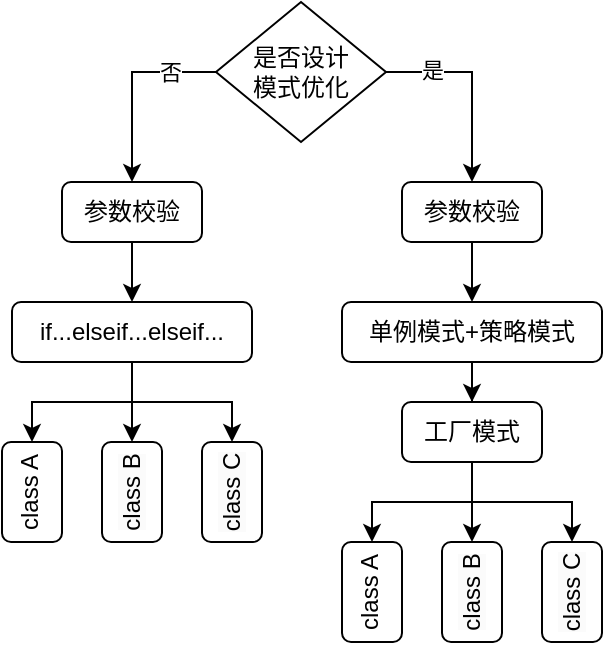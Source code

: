 <mxfile version="26.0.14">
  <diagram name="第 1 页" id="KLoRAD8Rr4eNPZWAdf4I">
    <mxGraphModel dx="389" dy="257" grid="1" gridSize="10" guides="1" tooltips="1" connect="1" arrows="1" fold="1" page="1" pageScale="1" pageWidth="827" pageHeight="1169" math="0" shadow="0">
      <root>
        <mxCell id="0" />
        <mxCell id="1" parent="0" />
        <mxCell id="lLpGI7_uiI3f87P-loz6-7" style="edgeStyle=orthogonalEdgeStyle;rounded=0;orthogonalLoop=1;jettySize=auto;html=1;entryX=0.5;entryY=0;entryDx=0;entryDy=0;exitX=0;exitY=0.5;exitDx=0;exitDy=0;" edge="1" parent="1" source="lLpGI7_uiI3f87P-loz6-27" target="lLpGI7_uiI3f87P-loz6-2">
          <mxGeometry relative="1" as="geometry">
            <mxPoint x="360" y="165" as="sourcePoint" />
          </mxGeometry>
        </mxCell>
        <mxCell id="lLpGI7_uiI3f87P-loz6-28" value="否" style="edgeLabel;html=1;align=center;verticalAlign=middle;resizable=0;points=[];" vertex="1" connectable="0" parent="lLpGI7_uiI3f87P-loz6-7">
          <mxGeometry x="-0.516" relative="1" as="geometry">
            <mxPoint as="offset" />
          </mxGeometry>
        </mxCell>
        <mxCell id="lLpGI7_uiI3f87P-loz6-19" style="edgeStyle=orthogonalEdgeStyle;rounded=0;orthogonalLoop=1;jettySize=auto;html=1;entryX=0.5;entryY=0;entryDx=0;entryDy=0;exitX=1;exitY=0.5;exitDx=0;exitDy=0;" edge="1" parent="1" source="lLpGI7_uiI3f87P-loz6-27" target="lLpGI7_uiI3f87P-loz6-13">
          <mxGeometry relative="1" as="geometry">
            <mxPoint x="440" y="165" as="sourcePoint" />
          </mxGeometry>
        </mxCell>
        <mxCell id="lLpGI7_uiI3f87P-loz6-26" value="是" style="edgeLabel;html=1;align=center;verticalAlign=middle;resizable=0;points=[];" vertex="1" connectable="0" parent="lLpGI7_uiI3f87P-loz6-19">
          <mxGeometry x="-0.545" y="1" relative="1" as="geometry">
            <mxPoint as="offset" />
          </mxGeometry>
        </mxCell>
        <mxCell id="lLpGI7_uiI3f87P-loz6-8" style="edgeStyle=orthogonalEdgeStyle;rounded=0;orthogonalLoop=1;jettySize=auto;html=1;entryX=0.5;entryY=0;entryDx=0;entryDy=0;" edge="1" parent="1" source="lLpGI7_uiI3f87P-loz6-2" target="lLpGI7_uiI3f87P-loz6-3">
          <mxGeometry relative="1" as="geometry" />
        </mxCell>
        <mxCell id="lLpGI7_uiI3f87P-loz6-2" value="参数校验" style="rounded=1;whiteSpace=wrap;html=1;" vertex="1" parent="1">
          <mxGeometry x="280" y="210" width="70" height="30" as="geometry" />
        </mxCell>
        <mxCell id="lLpGI7_uiI3f87P-loz6-9" style="edgeStyle=orthogonalEdgeStyle;rounded=0;orthogonalLoop=1;jettySize=auto;html=1;entryX=0.5;entryY=0;entryDx=0;entryDy=0;" edge="1" parent="1" source="lLpGI7_uiI3f87P-loz6-3" target="lLpGI7_uiI3f87P-loz6-4">
          <mxGeometry relative="1" as="geometry" />
        </mxCell>
        <mxCell id="lLpGI7_uiI3f87P-loz6-10" style="edgeStyle=orthogonalEdgeStyle;rounded=0;orthogonalLoop=1;jettySize=auto;html=1;entryX=0.5;entryY=0;entryDx=0;entryDy=0;" edge="1" parent="1" source="lLpGI7_uiI3f87P-loz6-3" target="lLpGI7_uiI3f87P-loz6-5">
          <mxGeometry relative="1" as="geometry" />
        </mxCell>
        <mxCell id="lLpGI7_uiI3f87P-loz6-11" style="edgeStyle=orthogonalEdgeStyle;rounded=0;orthogonalLoop=1;jettySize=auto;html=1;entryX=0.5;entryY=0;entryDx=0;entryDy=0;" edge="1" parent="1" source="lLpGI7_uiI3f87P-loz6-3" target="lLpGI7_uiI3f87P-loz6-6">
          <mxGeometry relative="1" as="geometry" />
        </mxCell>
        <mxCell id="lLpGI7_uiI3f87P-loz6-3" value="if...elseif...elseif..." style="rounded=1;whiteSpace=wrap;html=1;" vertex="1" parent="1">
          <mxGeometry x="255" y="270" width="120" height="30" as="geometry" />
        </mxCell>
        <mxCell id="lLpGI7_uiI3f87P-loz6-4" value="class A" style="rounded=1;whiteSpace=wrap;html=1;verticalAlign=top;horizontal=0;" vertex="1" parent="1">
          <mxGeometry x="250" y="340" width="30" height="50" as="geometry" />
        </mxCell>
        <mxCell id="lLpGI7_uiI3f87P-loz6-5" value="&lt;span style=&quot;color: rgb(0, 0, 0); font-family: Helvetica; font-size: 12px; font-style: normal; font-variant-ligatures: normal; font-variant-caps: normal; font-weight: 400; letter-spacing: normal; orphans: 2; text-align: center; text-indent: 0px; text-transform: none; widows: 2; word-spacing: 0px; -webkit-text-stroke-width: 0px; white-space: normal; background-color: rgb(251, 251, 251); text-decoration-thickness: initial; text-decoration-style: initial; text-decoration-color: initial; float: none; display: inline !important;&quot;&gt;class B&lt;/span&gt;" style="rounded=1;whiteSpace=wrap;html=1;horizontal=0;" vertex="1" parent="1">
          <mxGeometry x="300" y="340" width="30" height="50" as="geometry" />
        </mxCell>
        <mxCell id="lLpGI7_uiI3f87P-loz6-6" value="&lt;span style=&quot;color: rgb(0, 0, 0); font-family: Helvetica; font-size: 12px; font-style: normal; font-variant-ligatures: normal; font-variant-caps: normal; font-weight: 400; letter-spacing: normal; orphans: 2; text-align: center; text-indent: 0px; text-transform: none; widows: 2; word-spacing: 0px; -webkit-text-stroke-width: 0px; white-space: normal; background-color: rgb(251, 251, 251); text-decoration-thickness: initial; text-decoration-style: initial; text-decoration-color: initial; float: none; display: inline !important;&quot;&gt;class C&lt;/span&gt;" style="rounded=1;whiteSpace=wrap;html=1;horizontal=0;" vertex="1" parent="1">
          <mxGeometry x="350" y="340" width="30" height="50" as="geometry" />
        </mxCell>
        <mxCell id="lLpGI7_uiI3f87P-loz6-13" value="参数校验" style="rounded=1;whiteSpace=wrap;html=1;" vertex="1" parent="1">
          <mxGeometry x="450" y="210" width="70" height="30" as="geometry" />
        </mxCell>
        <mxCell id="lLpGI7_uiI3f87P-loz6-24" style="edgeStyle=orthogonalEdgeStyle;rounded=0;orthogonalLoop=1;jettySize=auto;html=1;entryX=0.5;entryY=0;entryDx=0;entryDy=0;" edge="1" parent="1" source="lLpGI7_uiI3f87P-loz6-14" target="lLpGI7_uiI3f87P-loz6-15">
          <mxGeometry relative="1" as="geometry" />
        </mxCell>
        <mxCell id="lLpGI7_uiI3f87P-loz6-14" value="单例模式+策略模式" style="rounded=1;whiteSpace=wrap;html=1;" vertex="1" parent="1">
          <mxGeometry x="420" y="270" width="130" height="30" as="geometry" />
        </mxCell>
        <mxCell id="lLpGI7_uiI3f87P-loz6-21" style="edgeStyle=orthogonalEdgeStyle;rounded=0;orthogonalLoop=1;jettySize=auto;html=1;entryX=0.5;entryY=0;entryDx=0;entryDy=0;" edge="1" parent="1" source="lLpGI7_uiI3f87P-loz6-15" target="lLpGI7_uiI3f87P-loz6-16">
          <mxGeometry relative="1" as="geometry" />
        </mxCell>
        <mxCell id="lLpGI7_uiI3f87P-loz6-22" style="edgeStyle=orthogonalEdgeStyle;rounded=0;orthogonalLoop=1;jettySize=auto;html=1;entryX=0.5;entryY=0;entryDx=0;entryDy=0;" edge="1" parent="1" source="lLpGI7_uiI3f87P-loz6-15" target="lLpGI7_uiI3f87P-loz6-17">
          <mxGeometry relative="1" as="geometry" />
        </mxCell>
        <mxCell id="lLpGI7_uiI3f87P-loz6-23" style="edgeStyle=orthogonalEdgeStyle;rounded=0;orthogonalLoop=1;jettySize=auto;html=1;entryX=0.5;entryY=0;entryDx=0;entryDy=0;" edge="1" parent="1" source="lLpGI7_uiI3f87P-loz6-15" target="lLpGI7_uiI3f87P-loz6-18">
          <mxGeometry relative="1" as="geometry" />
        </mxCell>
        <mxCell id="lLpGI7_uiI3f87P-loz6-15" value="工厂模式" style="rounded=1;whiteSpace=wrap;html=1;" vertex="1" parent="1">
          <mxGeometry x="450" y="320" width="70" height="30" as="geometry" />
        </mxCell>
        <mxCell id="lLpGI7_uiI3f87P-loz6-16" value="class A" style="rounded=1;whiteSpace=wrap;html=1;verticalAlign=top;horizontal=0;" vertex="1" parent="1">
          <mxGeometry x="420" y="390" width="30" height="50" as="geometry" />
        </mxCell>
        <mxCell id="lLpGI7_uiI3f87P-loz6-17" value="&lt;span style=&quot;color: rgb(0, 0, 0); font-family: Helvetica; font-size: 12px; font-style: normal; font-variant-ligatures: normal; font-variant-caps: normal; font-weight: 400; letter-spacing: normal; orphans: 2; text-align: center; text-indent: 0px; text-transform: none; widows: 2; word-spacing: 0px; -webkit-text-stroke-width: 0px; white-space: normal; background-color: rgb(251, 251, 251); text-decoration-thickness: initial; text-decoration-style: initial; text-decoration-color: initial; float: none; display: inline !important;&quot;&gt;class B&lt;/span&gt;" style="rounded=1;whiteSpace=wrap;html=1;horizontal=0;" vertex="1" parent="1">
          <mxGeometry x="470" y="390" width="30" height="50" as="geometry" />
        </mxCell>
        <mxCell id="lLpGI7_uiI3f87P-loz6-18" value="&lt;span style=&quot;color: rgb(0, 0, 0); font-family: Helvetica; font-size: 12px; font-style: normal; font-variant-ligatures: normal; font-variant-caps: normal; font-weight: 400; letter-spacing: normal; orphans: 2; text-align: center; text-indent: 0px; text-transform: none; widows: 2; word-spacing: 0px; -webkit-text-stroke-width: 0px; white-space: normal; background-color: rgb(251, 251, 251); text-decoration-thickness: initial; text-decoration-style: initial; text-decoration-color: initial; float: none; display: inline !important;&quot;&gt;class C&lt;/span&gt;" style="rounded=1;whiteSpace=wrap;html=1;horizontal=0;" vertex="1" parent="1">
          <mxGeometry x="520" y="390" width="30" height="50" as="geometry" />
        </mxCell>
        <mxCell id="lLpGI7_uiI3f87P-loz6-20" style="edgeStyle=orthogonalEdgeStyle;rounded=0;orthogonalLoop=1;jettySize=auto;html=1;entryX=0.5;entryY=0;entryDx=0;entryDy=0;" edge="1" parent="1" source="lLpGI7_uiI3f87P-loz6-13" target="lLpGI7_uiI3f87P-loz6-14">
          <mxGeometry relative="1" as="geometry" />
        </mxCell>
        <mxCell id="lLpGI7_uiI3f87P-loz6-27" value="是否设计&lt;div&gt;模式优化&lt;/div&gt;" style="rhombus;whiteSpace=wrap;html=1;" vertex="1" parent="1">
          <mxGeometry x="357" y="120" width="85" height="70" as="geometry" />
        </mxCell>
      </root>
    </mxGraphModel>
  </diagram>
</mxfile>

